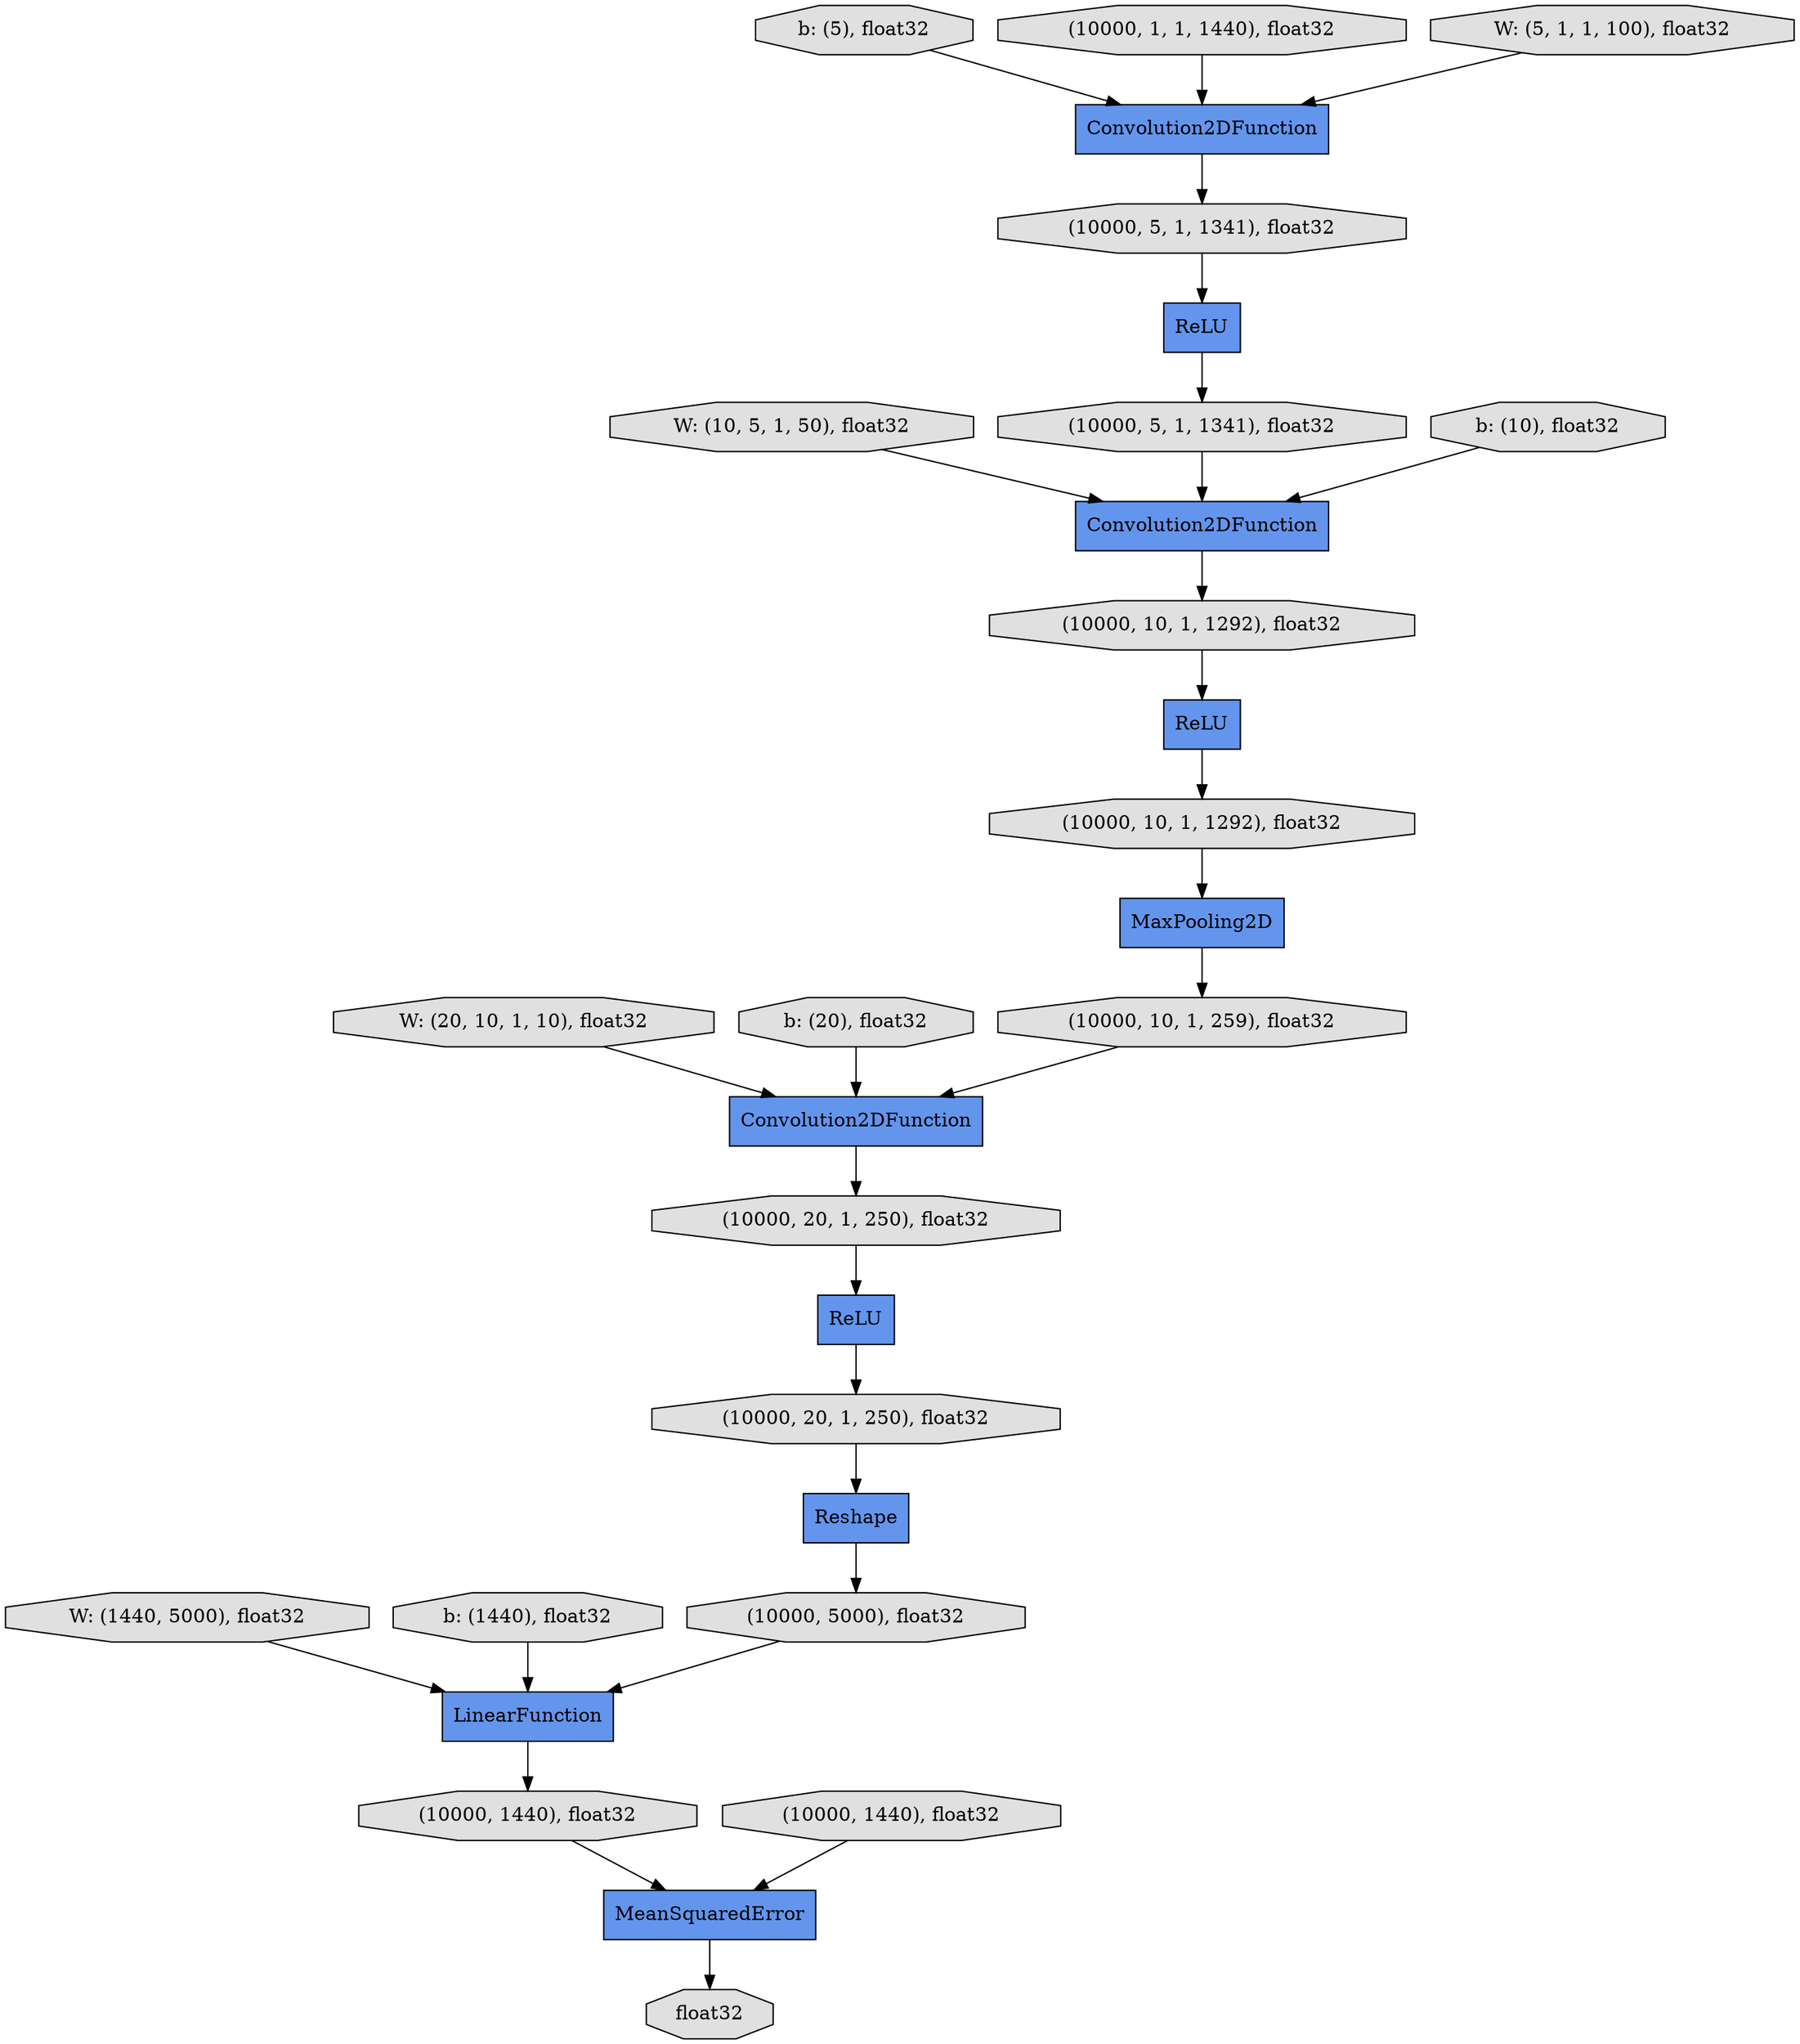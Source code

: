 digraph graphname{rankdir=TB;139818333321256 [fillcolor="#6495ED",label="MeanSquaredError",shape="record",style="filled"];139818333278280 [fillcolor="#E0E0E0",label="b: (5), float32",shape="octagon",style="filled"];139818333321424 [fillcolor="#E0E0E0",label="(10000, 20, 1, 250), float32",shape="octagon",style="filled"];139818333239560 [fillcolor="#E0E0E0",label="W: (20, 10, 1, 10), float32",shape="octagon",style="filled"];139818954039592 [fillcolor="#E0E0E0",label="(10000, 5, 1, 1341), float32",shape="octagon",style="filled"];139818333321536 [fillcolor="#6495ED",label="ReLU",shape="record",style="filled"];139818954039648 [fillcolor="#6495ED",label="ReLU",shape="record",style="filled"];139818333321592 [fillcolor="#E0E0E0",label="(10000, 20, 1, 250), float32",shape="octagon",style="filled"];139818333278560 [fillcolor="#E0E0E0",label="W: (10, 5, 1, 50), float32",shape="octagon",style="filled"];139818964955544 [fillcolor="#E0E0E0",label="(10000, 5, 1, 1341), float32",shape="octagon",style="filled"];139818954039760 [fillcolor="#6495ED",label="MaxPooling2D",shape="record",style="filled"];139818954039872 [fillcolor="#E0E0E0",label="(10000, 10, 1, 1292), float32",shape="octagon",style="filled"];139818954039928 [fillcolor="#E0E0E0",label="(10000, 1, 1, 1440), float32",shape="octagon",style="filled"];139818333278896 [fillcolor="#E0E0E0",label="W: (1440, 5000), float32",shape="octagon",style="filled"];139818333322040 [fillcolor="#6495ED",label="Reshape",shape="record",style="filled"];139818954040152 [fillcolor="#6495ED",label="Convolution2DFunction",shape="record",style="filled"];139818333279120 [fillcolor="#E0E0E0",label="b: (1440), float32",shape="octagon",style="filled"];139818333322152 [fillcolor="#6495ED",label="LinearFunction",shape="record",style="filled"];139818333240288 [fillcolor="#E0E0E0",label="b: (10), float32",shape="octagon",style="filled"];139818953987072 [fillcolor="#6495ED",label="ReLU",shape="record",style="filled"];139818333322264 [fillcolor="#E0E0E0",label="(10000, 5000), float32",shape="octagon",style="filled"];139818964956216 [fillcolor="#6495ED",label="Convolution2DFunction",shape="record",style="filled"];139818333322488 [fillcolor="#E0E0E0",label="(10000, 1440), float32",shape="octagon",style="filled"];139818333322544 [fillcolor="#E0E0E0",label="(10000, 1440), float32",shape="octagon",style="filled"];139818333238776 [fillcolor="#E0E0E0",label="b: (20), float32",shape="octagon",style="filled"];139819538972176 [fillcolor="#E0E0E0",label="(10000, 10, 1, 259), float32",shape="octagon",style="filled"];139818333240848 [fillcolor="#E0E0E0",label="W: (5, 1, 1, 100), float32",shape="octagon",style="filled"];139818333320752 [fillcolor="#E0E0E0",label="(10000, 10, 1, 1292), float32",shape="octagon",style="filled"];139818333322880 [fillcolor="#E0E0E0",label="float32",shape="octagon",style="filled"];139818953990096 [fillcolor="#6495ED",label="Convolution2DFunction",shape="record",style="filled"];139818333322152 -> 139818333322488;139818333321592 -> 139818333322040;139818333240848 -> 139818954040152;139818964956216 -> 139818333321424;139818953987072 -> 139818964955544;139818954039760 -> 139819538972176;139818333322544 -> 139818333321256;139818953990096 -> 139818954039872;139818954039648 -> 139818333320752;139819538972176 -> 139818964956216;139818333322488 -> 139818333321256;139818333322264 -> 139818333322152;139818333321256 -> 139818333322880;139818954039872 -> 139818954039648;139818333278560 -> 139818953990096;139818333321424 -> 139818333321536;139818954039592 -> 139818953987072;139818954039928 -> 139818954040152;139818333240288 -> 139818953990096;139818333278896 -> 139818333322152;139818333320752 -> 139818954039760;139818333278280 -> 139818954040152;139818333238776 -> 139818964956216;139818333322040 -> 139818333322264;139818964955544 -> 139818953990096;139818333321536 -> 139818333321592;139818333239560 -> 139818964956216;139818333279120 -> 139818333322152;139818954040152 -> 139818954039592;}